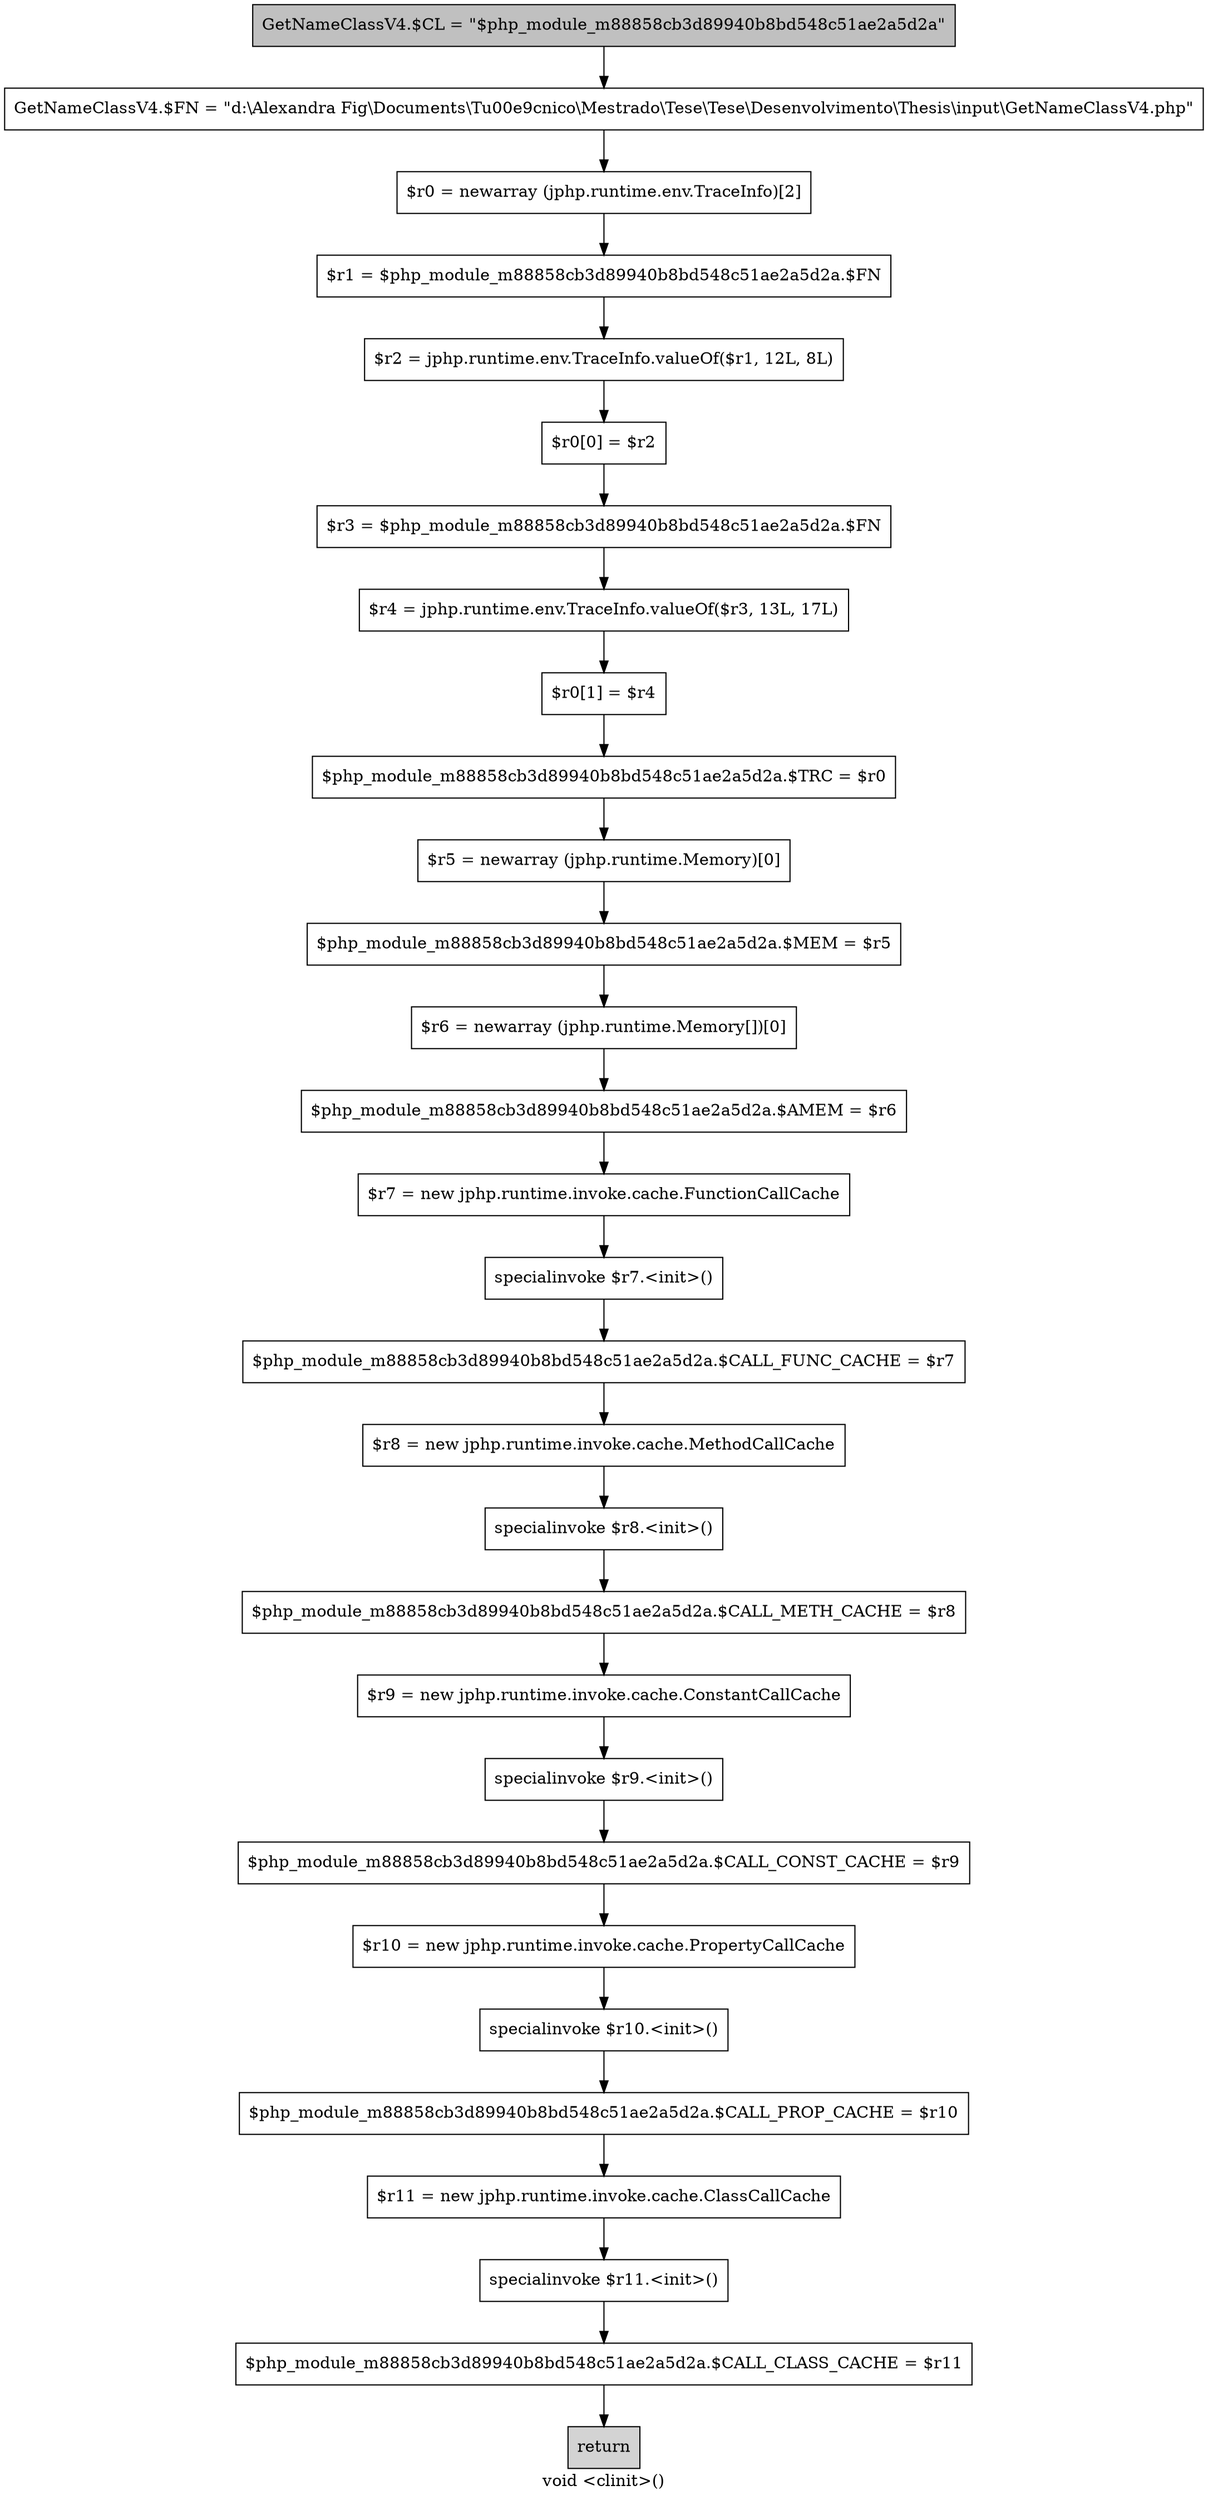 digraph "void <clinit>()" {
    label="void <clinit>()";
    node [shape=box];
    "0" [style=filled,fillcolor=gray,label="GetNameClassV4.$CL = \"$php_module_m88858cb3d89940b8bd548c51ae2a5d2a\"",];
    "1" [label="GetNameClassV4.$FN = \"d:\\Alexandra Fig\\Documents\\T\u00e9cnico\\Mestrado\\Tese\\Tese\\Desenvolvimento\\Thesis\\input\\GetNameClassV4.php\"",];
    "0"->"1";
    "2" [label="$r0 = newarray (jphp.runtime.env.TraceInfo)[2]",];
    "1"->"2";
    "3" [label="$r1 = $php_module_m88858cb3d89940b8bd548c51ae2a5d2a.$FN",];
    "2"->"3";
    "4" [label="$r2 = jphp.runtime.env.TraceInfo.valueOf($r1, 12L, 8L)",];
    "3"->"4";
    "5" [label="$r0[0] = $r2",];
    "4"->"5";
    "6" [label="$r3 = $php_module_m88858cb3d89940b8bd548c51ae2a5d2a.$FN",];
    "5"->"6";
    "7" [label="$r4 = jphp.runtime.env.TraceInfo.valueOf($r3, 13L, 17L)",];
    "6"->"7";
    "8" [label="$r0[1] = $r4",];
    "7"->"8";
    "9" [label="$php_module_m88858cb3d89940b8bd548c51ae2a5d2a.$TRC = $r0",];
    "8"->"9";
    "10" [label="$r5 = newarray (jphp.runtime.Memory)[0]",];
    "9"->"10";
    "11" [label="$php_module_m88858cb3d89940b8bd548c51ae2a5d2a.$MEM = $r5",];
    "10"->"11";
    "12" [label="$r6 = newarray (jphp.runtime.Memory[])[0]",];
    "11"->"12";
    "13" [label="$php_module_m88858cb3d89940b8bd548c51ae2a5d2a.$AMEM = $r6",];
    "12"->"13";
    "14" [label="$r7 = new jphp.runtime.invoke.cache.FunctionCallCache",];
    "13"->"14";
    "15" [label="specialinvoke $r7.<init>()",];
    "14"->"15";
    "16" [label="$php_module_m88858cb3d89940b8bd548c51ae2a5d2a.$CALL_FUNC_CACHE = $r7",];
    "15"->"16";
    "17" [label="$r8 = new jphp.runtime.invoke.cache.MethodCallCache",];
    "16"->"17";
    "18" [label="specialinvoke $r8.<init>()",];
    "17"->"18";
    "19" [label="$php_module_m88858cb3d89940b8bd548c51ae2a5d2a.$CALL_METH_CACHE = $r8",];
    "18"->"19";
    "20" [label="$r9 = new jphp.runtime.invoke.cache.ConstantCallCache",];
    "19"->"20";
    "21" [label="specialinvoke $r9.<init>()",];
    "20"->"21";
    "22" [label="$php_module_m88858cb3d89940b8bd548c51ae2a5d2a.$CALL_CONST_CACHE = $r9",];
    "21"->"22";
    "23" [label="$r10 = new jphp.runtime.invoke.cache.PropertyCallCache",];
    "22"->"23";
    "24" [label="specialinvoke $r10.<init>()",];
    "23"->"24";
    "25" [label="$php_module_m88858cb3d89940b8bd548c51ae2a5d2a.$CALL_PROP_CACHE = $r10",];
    "24"->"25";
    "26" [label="$r11 = new jphp.runtime.invoke.cache.ClassCallCache",];
    "25"->"26";
    "27" [label="specialinvoke $r11.<init>()",];
    "26"->"27";
    "28" [label="$php_module_m88858cb3d89940b8bd548c51ae2a5d2a.$CALL_CLASS_CACHE = $r11",];
    "27"->"28";
    "29" [style=filled,fillcolor=lightgray,label="return",];
    "28"->"29";
}

